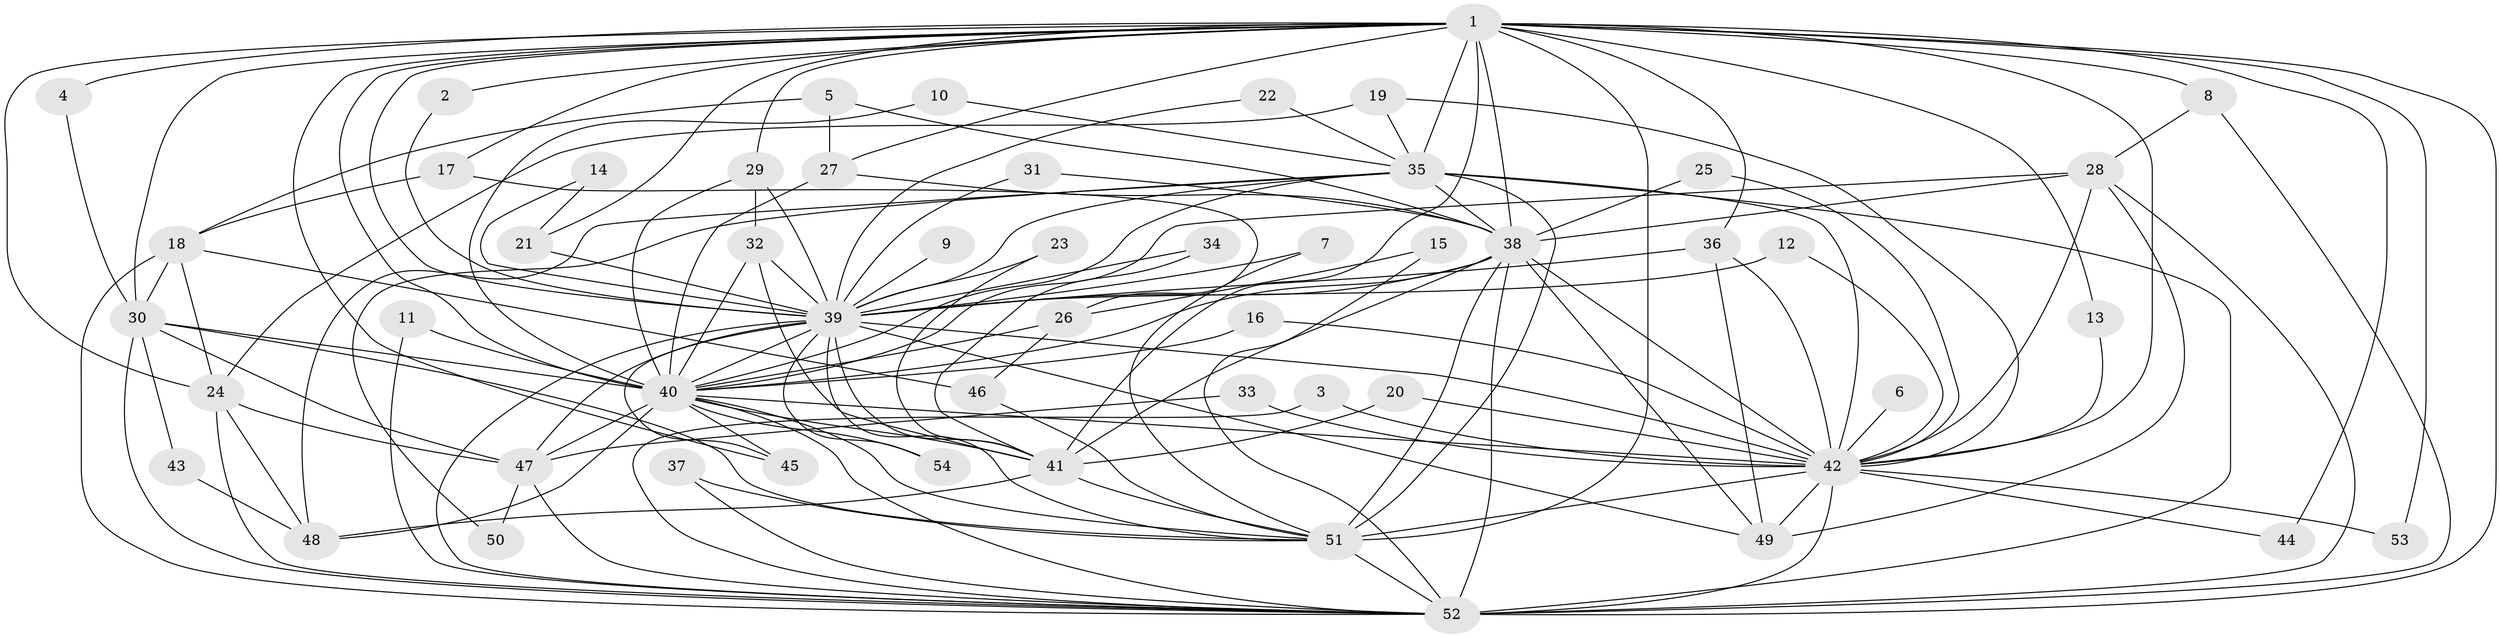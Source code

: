 // original degree distribution, {22: 0.009259259259259259, 14: 0.027777777777777776, 21: 0.027777777777777776, 27: 0.009259259259259259, 19: 0.009259259259259259, 32: 0.009259259259259259, 5: 0.05555555555555555, 4: 0.07407407407407407, 3: 0.2037037037037037, 6: 0.018518518518518517, 2: 0.5277777777777778, 7: 0.018518518518518517, 9: 0.009259259259259259}
// Generated by graph-tools (version 1.1) at 2025/25/03/09/25 03:25:43]
// undirected, 54 vertices, 144 edges
graph export_dot {
graph [start="1"]
  node [color=gray90,style=filled];
  1;
  2;
  3;
  4;
  5;
  6;
  7;
  8;
  9;
  10;
  11;
  12;
  13;
  14;
  15;
  16;
  17;
  18;
  19;
  20;
  21;
  22;
  23;
  24;
  25;
  26;
  27;
  28;
  29;
  30;
  31;
  32;
  33;
  34;
  35;
  36;
  37;
  38;
  39;
  40;
  41;
  42;
  43;
  44;
  45;
  46;
  47;
  48;
  49;
  50;
  51;
  52;
  53;
  54;
  1 -- 2 [weight=1.0];
  1 -- 4 [weight=1.0];
  1 -- 8 [weight=1.0];
  1 -- 13 [weight=1.0];
  1 -- 17 [weight=1.0];
  1 -- 21 [weight=1.0];
  1 -- 24 [weight=1.0];
  1 -- 27 [weight=2.0];
  1 -- 29 [weight=1.0];
  1 -- 30 [weight=2.0];
  1 -- 35 [weight=2.0];
  1 -- 36 [weight=2.0];
  1 -- 38 [weight=2.0];
  1 -- 39 [weight=3.0];
  1 -- 40 [weight=2.0];
  1 -- 41 [weight=1.0];
  1 -- 42 [weight=6.0];
  1 -- 44 [weight=1.0];
  1 -- 45 [weight=1.0];
  1 -- 51 [weight=2.0];
  1 -- 52 [weight=2.0];
  1 -- 53 [weight=1.0];
  2 -- 39 [weight=1.0];
  3 -- 42 [weight=1.0];
  3 -- 52 [weight=1.0];
  4 -- 30 [weight=1.0];
  5 -- 18 [weight=1.0];
  5 -- 27 [weight=1.0];
  5 -- 38 [weight=1.0];
  6 -- 42 [weight=1.0];
  7 -- 39 [weight=1.0];
  7 -- 51 [weight=1.0];
  8 -- 28 [weight=1.0];
  8 -- 52 [weight=1.0];
  9 -- 39 [weight=1.0];
  10 -- 35 [weight=1.0];
  10 -- 40 [weight=1.0];
  11 -- 40 [weight=1.0];
  11 -- 52 [weight=1.0];
  12 -- 39 [weight=1.0];
  12 -- 42 [weight=1.0];
  13 -- 42 [weight=1.0];
  14 -- 21 [weight=1.0];
  14 -- 39 [weight=1.0];
  15 -- 26 [weight=1.0];
  15 -- 52 [weight=1.0];
  16 -- 40 [weight=1.0];
  16 -- 42 [weight=1.0];
  17 -- 18 [weight=1.0];
  17 -- 26 [weight=1.0];
  18 -- 24 [weight=1.0];
  18 -- 30 [weight=2.0];
  18 -- 46 [weight=1.0];
  18 -- 52 [weight=1.0];
  19 -- 24 [weight=1.0];
  19 -- 35 [weight=2.0];
  19 -- 42 [weight=1.0];
  20 -- 41 [weight=1.0];
  20 -- 42 [weight=1.0];
  21 -- 39 [weight=2.0];
  22 -- 35 [weight=1.0];
  22 -- 39 [weight=1.0];
  23 -- 39 [weight=1.0];
  23 -- 41 [weight=1.0];
  24 -- 47 [weight=1.0];
  24 -- 48 [weight=1.0];
  24 -- 52 [weight=2.0];
  25 -- 38 [weight=2.0];
  25 -- 42 [weight=1.0];
  26 -- 40 [weight=1.0];
  26 -- 46 [weight=1.0];
  27 -- 38 [weight=1.0];
  27 -- 40 [weight=1.0];
  28 -- 38 [weight=1.0];
  28 -- 40 [weight=1.0];
  28 -- 42 [weight=1.0];
  28 -- 49 [weight=1.0];
  28 -- 52 [weight=1.0];
  29 -- 32 [weight=1.0];
  29 -- 39 [weight=2.0];
  29 -- 40 [weight=2.0];
  30 -- 40 [weight=1.0];
  30 -- 43 [weight=1.0];
  30 -- 47 [weight=1.0];
  30 -- 51 [weight=1.0];
  30 -- 52 [weight=1.0];
  31 -- 38 [weight=1.0];
  31 -- 39 [weight=1.0];
  32 -- 39 [weight=1.0];
  32 -- 40 [weight=1.0];
  32 -- 41 [weight=1.0];
  33 -- 42 [weight=1.0];
  33 -- 47 [weight=1.0];
  34 -- 39 [weight=1.0];
  34 -- 41 [weight=1.0];
  35 -- 38 [weight=3.0];
  35 -- 39 [weight=1.0];
  35 -- 40 [weight=3.0];
  35 -- 42 [weight=2.0];
  35 -- 48 [weight=1.0];
  35 -- 50 [weight=1.0];
  35 -- 51 [weight=2.0];
  35 -- 52 [weight=4.0];
  36 -- 39 [weight=1.0];
  36 -- 42 [weight=1.0];
  36 -- 49 [weight=1.0];
  37 -- 51 [weight=1.0];
  37 -- 52 [weight=1.0];
  38 -- 39 [weight=1.0];
  38 -- 40 [weight=1.0];
  38 -- 41 [weight=1.0];
  38 -- 42 [weight=2.0];
  38 -- 49 [weight=1.0];
  38 -- 51 [weight=2.0];
  38 -- 52 [weight=2.0];
  39 -- 40 [weight=2.0];
  39 -- 41 [weight=1.0];
  39 -- 42 [weight=2.0];
  39 -- 45 [weight=1.0];
  39 -- 47 [weight=1.0];
  39 -- 49 [weight=1.0];
  39 -- 51 [weight=1.0];
  39 -- 52 [weight=1.0];
  39 -- 54 [weight=1.0];
  40 -- 41 [weight=1.0];
  40 -- 42 [weight=2.0];
  40 -- 45 [weight=1.0];
  40 -- 47 [weight=1.0];
  40 -- 48 [weight=1.0];
  40 -- 51 [weight=1.0];
  40 -- 52 [weight=1.0];
  40 -- 54 [weight=1.0];
  41 -- 48 [weight=1.0];
  41 -- 51 [weight=1.0];
  42 -- 44 [weight=1.0];
  42 -- 49 [weight=1.0];
  42 -- 51 [weight=2.0];
  42 -- 52 [weight=2.0];
  42 -- 53 [weight=1.0];
  43 -- 48 [weight=1.0];
  46 -- 51 [weight=1.0];
  47 -- 50 [weight=1.0];
  47 -- 52 [weight=1.0];
  51 -- 52 [weight=1.0];
}
